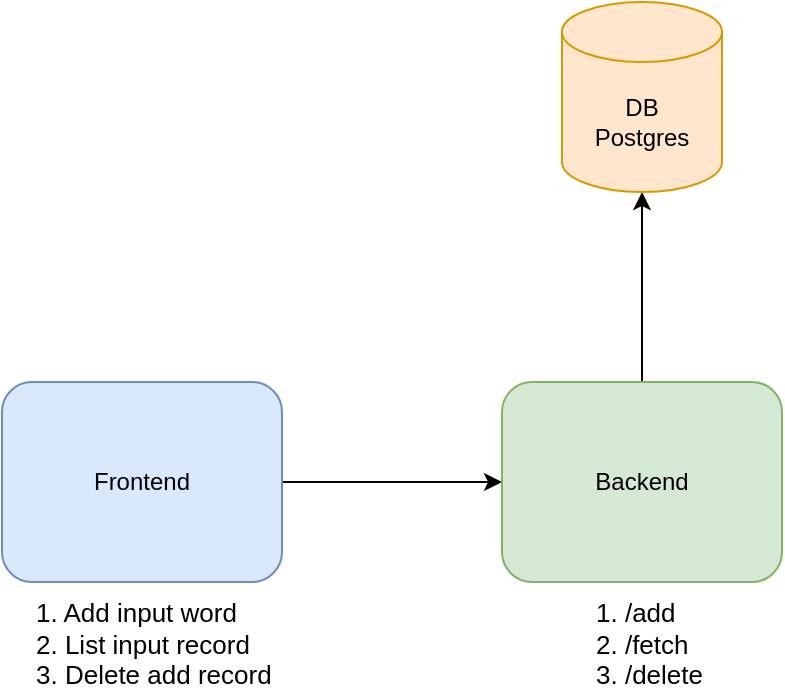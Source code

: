 <mxfile version="20.2.8" type="device"><diagram id="toozS4Nm7fqm13yyLzyC" name="第 1 页"><mxGraphModel dx="1002" dy="631" grid="1" gridSize="10" guides="1" tooltips="1" connect="1" arrows="1" fold="1" page="1" pageScale="1" pageWidth="2339" pageHeight="3300" math="0" shadow="0"><root><mxCell id="0"/><mxCell id="1" parent="0"/><mxCell id="0rwaVCAyBwDR9NJQa2Xi-4" style="edgeStyle=orthogonalEdgeStyle;rounded=0;orthogonalLoop=1;jettySize=auto;html=1;entryX=0;entryY=0.5;entryDx=0;entryDy=0;" edge="1" parent="1" source="0rwaVCAyBwDR9NJQa2Xi-2" target="0rwaVCAyBwDR9NJQa2Xi-3"><mxGeometry relative="1" as="geometry"><mxPoint x="460" y="400" as="targetPoint"/></mxGeometry></mxCell><mxCell id="0rwaVCAyBwDR9NJQa2Xi-2" value="Frontend" style="rounded=1;whiteSpace=wrap;html=1;fillColor=#dae8fc;strokeColor=#6c8ebf;" vertex="1" parent="1"><mxGeometry x="280" y="350" width="140" height="100" as="geometry"/></mxCell><mxCell id="0rwaVCAyBwDR9NJQa2Xi-7" style="edgeStyle=orthogonalEdgeStyle;rounded=0;orthogonalLoop=1;jettySize=auto;html=1;exitX=0.5;exitY=0;exitDx=0;exitDy=0;entryX=0.5;entryY=1;entryDx=0;entryDy=0;entryPerimeter=0;" edge="1" parent="1" source="0rwaVCAyBwDR9NJQa2Xi-3" target="0rwaVCAyBwDR9NJQa2Xi-5"><mxGeometry relative="1" as="geometry"/></mxCell><mxCell id="0rwaVCAyBwDR9NJQa2Xi-3" value="Backend" style="rounded=1;whiteSpace=wrap;html=1;fillColor=#d5e8d4;strokeColor=#82b366;" vertex="1" parent="1"><mxGeometry x="530" y="350" width="140" height="100" as="geometry"/></mxCell><mxCell id="0rwaVCAyBwDR9NJQa2Xi-5" value="DB&lt;br&gt;Postgres" style="shape=cylinder3;whiteSpace=wrap;html=1;boundedLbl=1;backgroundOutline=1;size=15;fillColor=#ffe6cc;strokeColor=#d79b00;" vertex="1" parent="1"><mxGeometry x="560" y="160" width="80" height="95" as="geometry"/></mxCell><mxCell id="0rwaVCAyBwDR9NJQa2Xi-11" value="1. Add input word&lt;br style=&quot;font-size: 13px;&quot;&gt;2. List input record&lt;br style=&quot;font-size: 13px;&quot;&gt;3. Delete add record" style="text;html=1;strokeColor=none;fillColor=none;align=left;verticalAlign=middle;whiteSpace=wrap;rounded=0;fontSize=13;" vertex="1" parent="1"><mxGeometry x="295" y="466" width="125" height="30" as="geometry"/></mxCell><mxCell id="0rwaVCAyBwDR9NJQa2Xi-12" value="1. /add&lt;br style=&quot;font-size: 13px;&quot;&gt;2. /fetch&lt;br style=&quot;font-size: 13px;&quot;&gt;3. /delete" style="text;html=1;strokeColor=none;fillColor=none;align=left;verticalAlign=middle;whiteSpace=wrap;rounded=0;fontSize=13;" vertex="1" parent="1"><mxGeometry x="575" y="466" width="65" height="30" as="geometry"/></mxCell></root></mxGraphModel></diagram></mxfile>